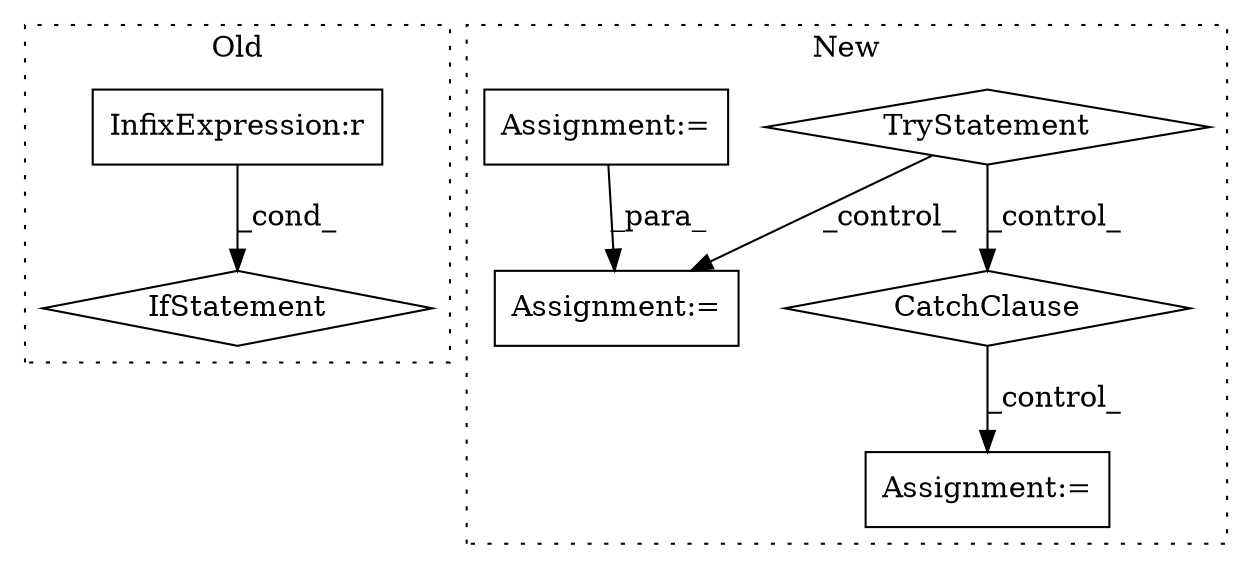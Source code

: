 digraph G {
subgraph cluster0 {
1 [label="IfStatement" a="25" s="20692,20772" l="4,2" shape="diamond"];
7 [label="InfixExpression:r" a="27" s="20767" l="3" shape="box"];
label = "Old";
style="dotted";
}
subgraph cluster1 {
2 [label="CatchClause" a="12" s="20355,20388" l="11,2" shape="diamond"];
3 [label="TryStatement" a="54" s="20288" l="4" shape="diamond"];
4 [label="Assignment:=" a="7" s="20309" l="1" shape="box"];
5 [label="Assignment:=" a="7" s="20407" l="1" shape="box"];
6 [label="Assignment:=" a="7" s="19929" l="8" shape="box"];
label = "New";
style="dotted";
}
2 -> 5 [label="_control_"];
3 -> 2 [label="_control_"];
3 -> 4 [label="_control_"];
6 -> 4 [label="_para_"];
7 -> 1 [label="_cond_"];
}